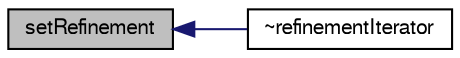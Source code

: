 digraph "setRefinement"
{
  bgcolor="transparent";
  edge [fontname="FreeSans",fontsize="10",labelfontname="FreeSans",labelfontsize="10"];
  node [fontname="FreeSans",fontsize="10",shape=record];
  rankdir="LR";
  Node694 [label="setRefinement",height=0.2,width=0.4,color="black", fillcolor="grey75", style="filled", fontcolor="black"];
  Node694 -> Node695 [dir="back",color="midnightblue",fontsize="10",style="solid",fontname="FreeSans"];
  Node695 [label="~refinementIterator",height=0.2,width=0.4,color="black",URL="$a21514.html#abb9cfd70be6284e6f596c922bc3bb38b",tooltip="Destructor. "];
}
